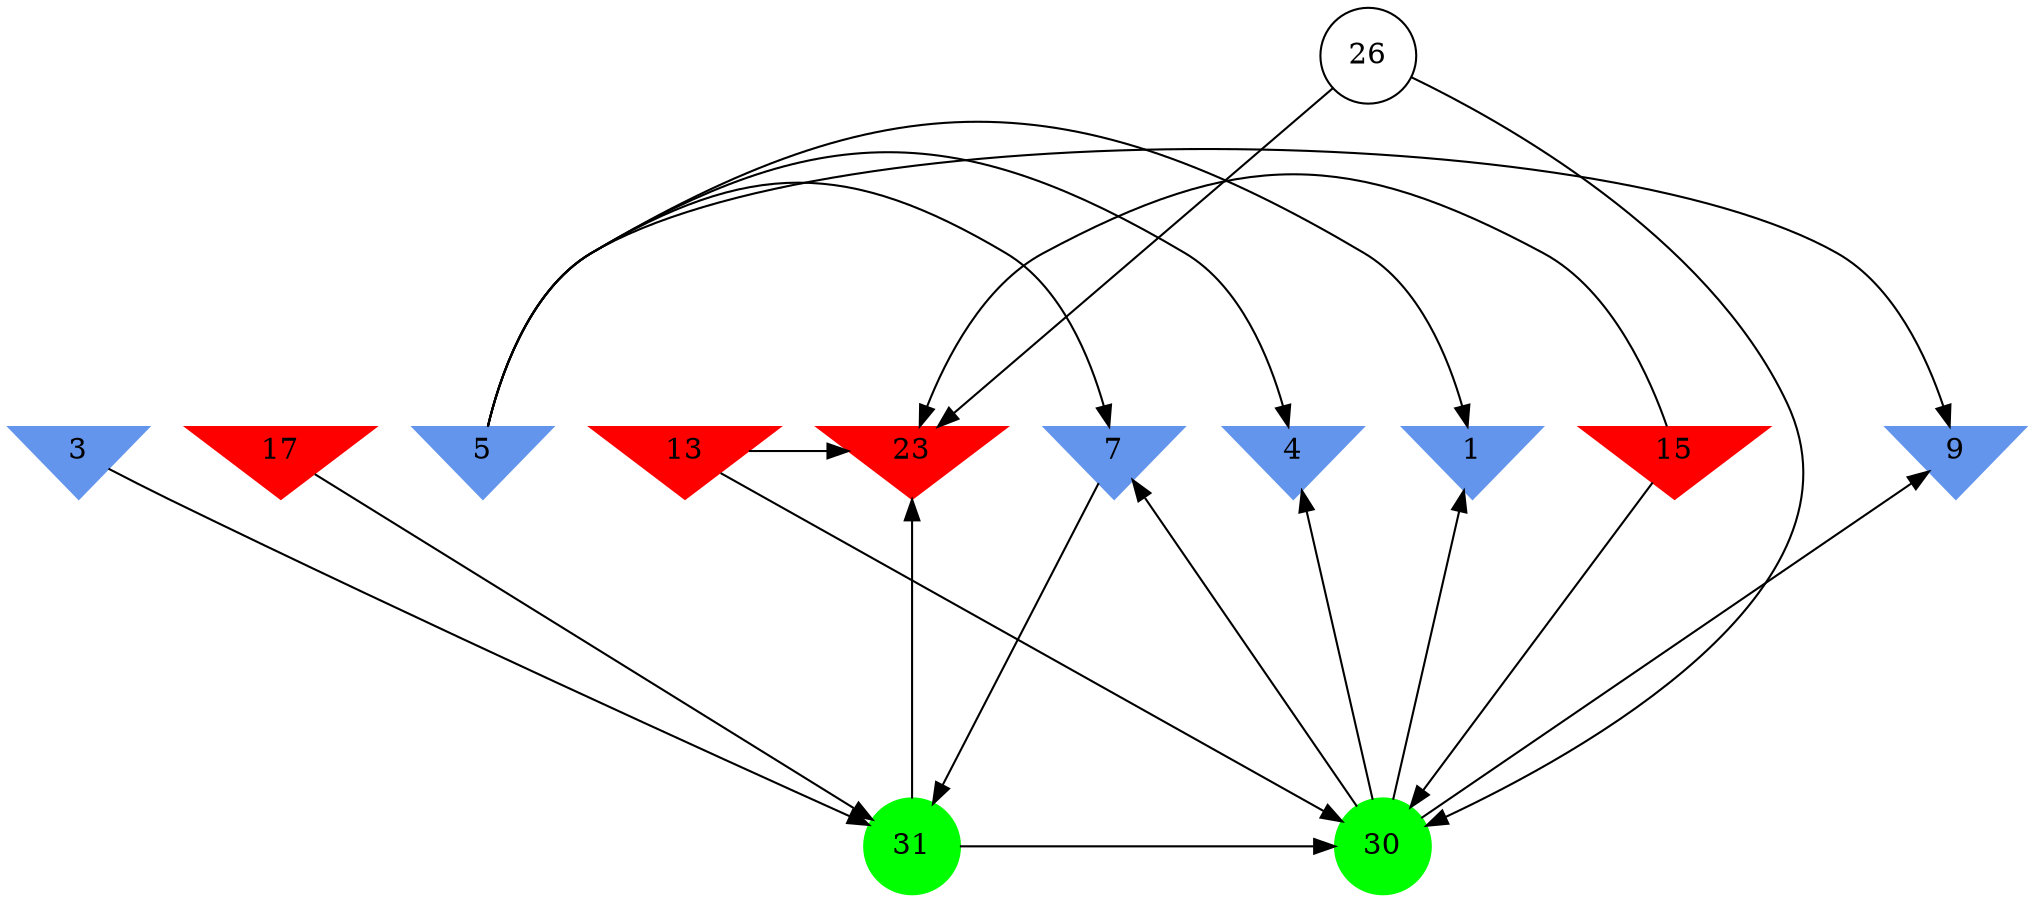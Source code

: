 digraph brain {
	ranksep=2.0;
	1 [shape=invtriangle,style=filled,color=cornflowerblue];
	3 [shape=invtriangle,style=filled,color=cornflowerblue];
	4 [shape=invtriangle,style=filled,color=cornflowerblue];
	5 [shape=invtriangle,style=filled,color=cornflowerblue];
	7 [shape=invtriangle,style=filled,color=cornflowerblue];
	9 [shape=invtriangle,style=filled,color=cornflowerblue];
	13 [shape=invtriangle,style=filled,color=red];
	15 [shape=invtriangle,style=filled,color=red];
	17 [shape=invtriangle,style=filled,color=red];
	23 [shape=invtriangle,style=filled,color=red];
	26 [shape=circle,color=black];
	30 [shape=circle,style=filled,color=green];
	31 [shape=circle,style=filled,color=green];
	13	->	30;
	13	->	23;
	31	->	30;
	31	->	23;
	26	->	30;
	26	->	23;
	15	->	30;
	15	->	23;
	17	->	31;
	3	->	31;
	7	->	31;
	5	->	1;
	5	->	7;
	5	->	9;
	5	->	4;
	30	->	1;
	30	->	7;
	30	->	9;
	30	->	4;
	{ rank=same; 1; 3; 4; 5; 7; 9; 13; 15; 17; 23; }
	{ rank=same; 26; }
	{ rank=same; 30; 31; }
}
